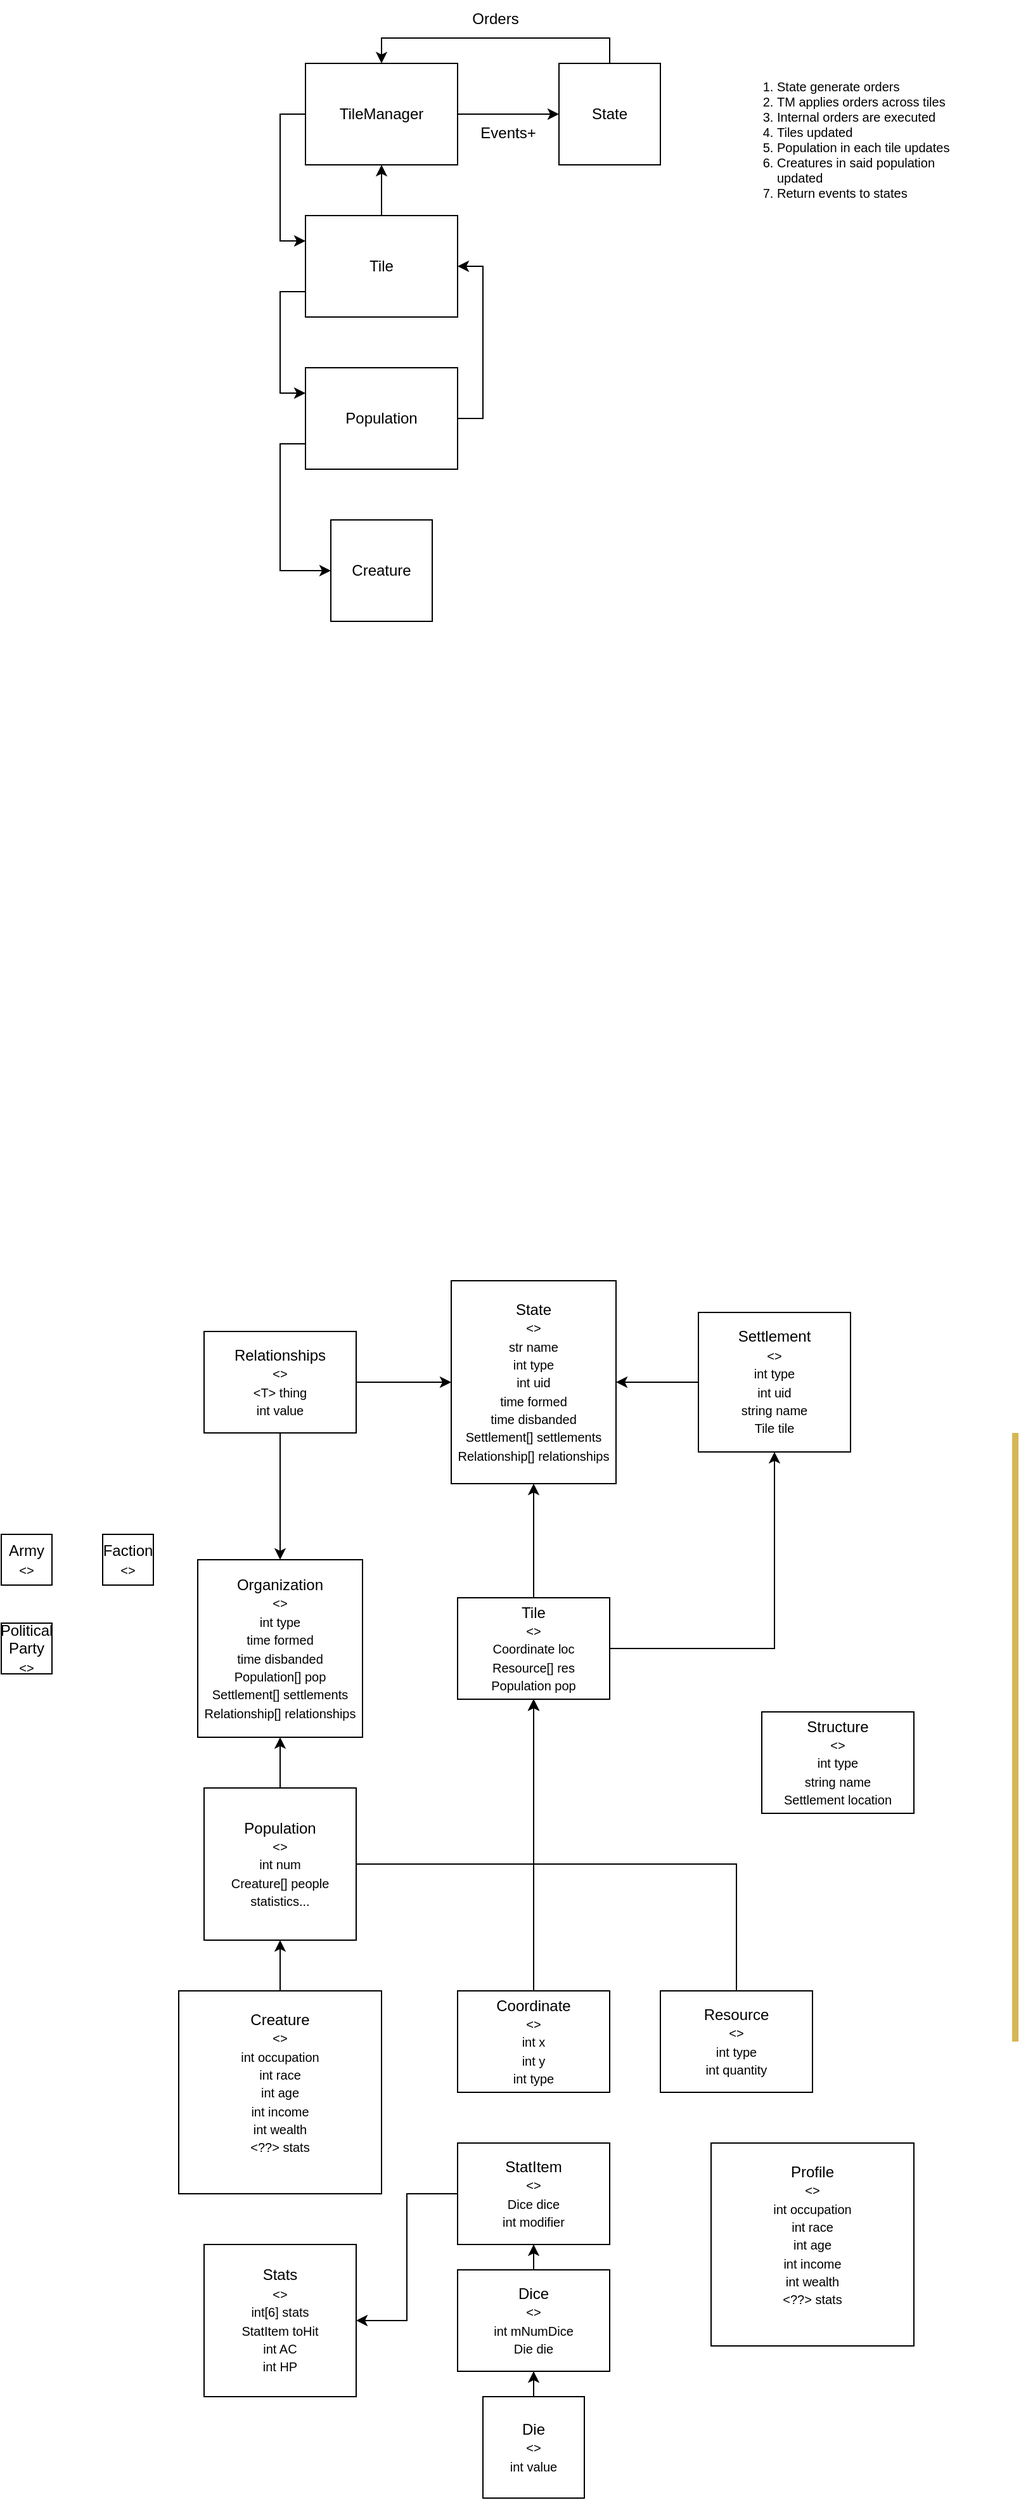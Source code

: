 <mxfile version="15.8.4" type="device"><diagram id="3Q9ebcww_oi2cdoAIhMX" name="Page-1"><mxGraphModel dx="692" dy="1533" grid="1" gridSize="10" guides="1" tooltips="1" connect="1" arrows="1" fold="1" page="1" pageScale="1" pageWidth="850" pageHeight="1100" math="0" shadow="0"><root><mxCell id="0"/><mxCell id="1" parent="0"/><mxCell id="3J7aBNTLC-o2Qiq0oeRt-71" value="" style="endArrow=none;html=1;fillColor=#fff2cc;strokeColor=#d6b656;strokeWidth=5;" parent="1" edge="1"><mxGeometry width="50" height="50" relative="1" as="geometry"><mxPoint x="840" y="520" as="sourcePoint"/><mxPoint x="840" y="40" as="targetPoint"/></mxGeometry></mxCell><mxCell id="Qi9zJSLzKcqyspZl6fgL-9" style="edgeStyle=orthogonalEdgeStyle;rounded=0;orthogonalLoop=1;jettySize=auto;html=1;entryX=0.5;entryY=1;entryDx=0;entryDy=0;" parent="1" source="Qi9zJSLzKcqyspZl6fgL-5" target="Qi9zJSLzKcqyspZl6fgL-8" edge="1"><mxGeometry relative="1" as="geometry"/></mxCell><mxCell id="CVnOBYojwo8TiDOG0o_c-4" style="edgeStyle=orthogonalEdgeStyle;rounded=0;orthogonalLoop=1;jettySize=auto;html=1;entryX=0.5;entryY=1;entryDx=0;entryDy=0;" parent="1" source="Qi9zJSLzKcqyspZl6fgL-5" target="5y2Dn79jt3bpW0L1SlqT-11" edge="1"><mxGeometry relative="1" as="geometry"/></mxCell><mxCell id="Qi9zJSLzKcqyspZl6fgL-5" value="Population&lt;br&gt;&lt;font style=&quot;font-size: 10px&quot;&gt;&amp;lt;&amp;gt;&lt;br&gt;int num&lt;br&gt;Creature[] people&lt;br&gt;statistics...&lt;br&gt;&lt;/font&gt;" style="rounded=0;whiteSpace=wrap;html=1;" parent="1" vertex="1"><mxGeometry x="200" y="320" width="120" height="120" as="geometry"/></mxCell><mxCell id="Qi9zJSLzKcqyspZl6fgL-7" style="edgeStyle=orthogonalEdgeStyle;rounded=0;orthogonalLoop=1;jettySize=auto;html=1;entryX=0.5;entryY=1;entryDx=0;entryDy=0;" parent="1" source="Qi9zJSLzKcqyspZl6fgL-6" target="Qi9zJSLzKcqyspZl6fgL-5" edge="1"><mxGeometry relative="1" as="geometry"/></mxCell><mxCell id="Qi9zJSLzKcqyspZl6fgL-6" value="Creature&lt;br style=&quot;font-size: 10px&quot;&gt;&lt;font style=&quot;font-size: 10px&quot;&gt;&amp;lt;&amp;gt;&lt;br&gt;int occupation&lt;br&gt;int race&lt;br&gt;int age&lt;br&gt;int income&lt;br&gt;int wealth&lt;br&gt;&amp;lt;??&amp;gt; stats&lt;br&gt;&lt;br&gt;&lt;/font&gt;" style="rounded=0;whiteSpace=wrap;html=1;align=center;" parent="1" vertex="1"><mxGeometry x="180" y="480" width="160" height="160" as="geometry"/></mxCell><mxCell id="Qi9zJSLzKcqyspZl6fgL-8" value="Organization&lt;br style=&quot;font-size: 10px&quot;&gt;&lt;font style=&quot;font-size: 10px&quot;&gt;&amp;lt;&amp;gt;&lt;br&gt;int type&lt;br&gt;time formed&lt;br&gt;time disbanded&lt;br&gt;Population[] pop&lt;br&gt;Settlement[] settlements&lt;br&gt;Relationship[] relationships&lt;br&gt;&lt;/font&gt;" style="rounded=0;whiteSpace=wrap;html=1;align=center;" parent="1" vertex="1"><mxGeometry x="195" y="140" width="130" height="140" as="geometry"/></mxCell><mxCell id="CVnOBYojwo8TiDOG0o_c-5" style="edgeStyle=orthogonalEdgeStyle;rounded=0;orthogonalLoop=1;jettySize=auto;html=1;entryX=0.5;entryY=1;entryDx=0;entryDy=0;" parent="1" source="Qi9zJSLzKcqyspZl6fgL-10" target="5y2Dn79jt3bpW0L1SlqT-11" edge="1"><mxGeometry relative="1" as="geometry"/></mxCell><mxCell id="Qi9zJSLzKcqyspZl6fgL-10" value="Coordinate&lt;br style=&quot;font-size: 10px&quot;&gt;&lt;font style=&quot;font-size: 10px&quot;&gt;&amp;lt;&amp;gt;&lt;br&gt;int x&lt;br&gt;int y&lt;br&gt;int type&lt;br&gt;&lt;/font&gt;" style="rounded=0;whiteSpace=wrap;html=1;align=center;" parent="1" vertex="1"><mxGeometry x="400" y="480" width="120" height="80" as="geometry"/></mxCell><mxCell id="Qi9zJSLzKcqyspZl6fgL-11" value="Structure&lt;br style=&quot;font-size: 10px&quot;&gt;&lt;font style=&quot;font-size: 10px&quot;&gt;&amp;lt;&amp;gt;&lt;br&gt;int type&lt;br&gt;string name&lt;br&gt;Settlement location&lt;br&gt;&lt;/font&gt;" style="rounded=0;whiteSpace=wrap;html=1;align=center;" parent="1" vertex="1"><mxGeometry x="640" y="260" width="120" height="80" as="geometry"/></mxCell><mxCell id="Qi9zJSLzKcqyspZl6fgL-13" value="Army&lt;br style=&quot;font-size: 10px&quot;&gt;&lt;font style=&quot;font-size: 10px&quot;&gt;&amp;lt;&amp;gt;&lt;br&gt;&lt;/font&gt;" style="rounded=0;whiteSpace=wrap;html=1;align=center;" parent="1" vertex="1"><mxGeometry x="40" y="120" width="40" height="40" as="geometry"/></mxCell><mxCell id="Qi9zJSLzKcqyspZl6fgL-14" value="Faction&lt;br style=&quot;font-size: 10px&quot;&gt;&lt;font style=&quot;font-size: 10px&quot;&gt;&amp;lt;&amp;gt;&lt;br&gt;&lt;/font&gt;" style="rounded=0;whiteSpace=wrap;html=1;align=center;" parent="1" vertex="1"><mxGeometry x="120" y="120" width="40" height="40" as="geometry"/></mxCell><mxCell id="Qi9zJSLzKcqyspZl6fgL-15" value="Political Party&lt;br style=&quot;font-size: 10px&quot;&gt;&lt;font style=&quot;font-size: 10px&quot;&gt;&amp;lt;&amp;gt;&lt;br&gt;&lt;/font&gt;" style="rounded=0;whiteSpace=wrap;html=1;align=center;" parent="1" vertex="1"><mxGeometry x="40" y="190" width="40" height="40" as="geometry"/></mxCell><mxCell id="Qi9zJSLzKcqyspZl6fgL-16" value="State&lt;br style=&quot;font-size: 10px&quot;&gt;&lt;font style=&quot;font-size: 10px&quot;&gt;&amp;lt;&amp;gt;&lt;br&gt;str name&lt;br&gt;int type&lt;br&gt;int uid&lt;br&gt;time formed&lt;br&gt;time disbanded&lt;br&gt;Settlement[] settlements&lt;br&gt;Relationship[] relationships&lt;br&gt;&lt;/font&gt;" style="rounded=0;whiteSpace=wrap;html=1;align=center;" parent="1" vertex="1"><mxGeometry x="395" y="-80" width="130" height="160" as="geometry"/></mxCell><mxCell id="Qi9zJSLzKcqyspZl6fgL-21" value="Stats&lt;br style=&quot;font-size: 10px&quot;&gt;&lt;font style=&quot;font-size: 10px&quot;&gt;&amp;lt;&amp;gt;&lt;br&gt;int[6] stats&lt;br&gt;StatItem toHit&lt;br&gt;int AC&lt;br&gt;int HP&lt;br&gt;&lt;/font&gt;" style="rounded=0;whiteSpace=wrap;html=1;align=center;" parent="1" vertex="1"><mxGeometry x="200" y="680" width="120" height="120" as="geometry"/></mxCell><mxCell id="5y2Dn79jt3bpW0L1SlqT-2" style="edgeStyle=orthogonalEdgeStyle;rounded=0;orthogonalLoop=1;jettySize=auto;html=1;entryX=0;entryY=0.5;entryDx=0;entryDy=0;" parent="1" source="5y2Dn79jt3bpW0L1SlqT-1" target="Qi9zJSLzKcqyspZl6fgL-16" edge="1"><mxGeometry relative="1" as="geometry"/></mxCell><mxCell id="5y2Dn79jt3bpW0L1SlqT-3" style="edgeStyle=orthogonalEdgeStyle;rounded=0;orthogonalLoop=1;jettySize=auto;html=1;entryX=0.5;entryY=0;entryDx=0;entryDy=0;" parent="1" source="5y2Dn79jt3bpW0L1SlqT-1" target="Qi9zJSLzKcqyspZl6fgL-8" edge="1"><mxGeometry relative="1" as="geometry"/></mxCell><mxCell id="5y2Dn79jt3bpW0L1SlqT-1" value="Relationships&lt;br style=&quot;font-size: 10px&quot;&gt;&lt;font style=&quot;font-size: 10px&quot;&gt;&amp;lt;&amp;gt;&lt;br&gt;&amp;lt;T&amp;gt; thing&lt;br&gt;int value&lt;br&gt;&lt;/font&gt;" style="rounded=0;whiteSpace=wrap;html=1;align=center;" parent="1" vertex="1"><mxGeometry x="200" y="-40" width="120" height="80" as="geometry"/></mxCell><mxCell id="5y2Dn79jt3bpW0L1SlqT-6" style="edgeStyle=orthogonalEdgeStyle;rounded=0;orthogonalLoop=1;jettySize=auto;html=1;entryX=0.5;entryY=1;entryDx=0;entryDy=0;" parent="1" source="5y2Dn79jt3bpW0L1SlqT-4" target="5y2Dn79jt3bpW0L1SlqT-5" edge="1"><mxGeometry relative="1" as="geometry"/></mxCell><mxCell id="5y2Dn79jt3bpW0L1SlqT-4" value="Die&lt;br style=&quot;font-size: 10px&quot;&gt;&lt;font style=&quot;font-size: 10px&quot;&gt;&amp;lt;&amp;gt;&lt;br&gt;int value&lt;br&gt;&lt;/font&gt;" style="rounded=0;whiteSpace=wrap;html=1;align=center;" parent="1" vertex="1"><mxGeometry x="420" y="800" width="80" height="80" as="geometry"/></mxCell><mxCell id="5y2Dn79jt3bpW0L1SlqT-9" style="edgeStyle=orthogonalEdgeStyle;rounded=0;orthogonalLoop=1;jettySize=auto;html=1;entryX=0.5;entryY=1;entryDx=0;entryDy=0;" parent="1" source="5y2Dn79jt3bpW0L1SlqT-5" target="5y2Dn79jt3bpW0L1SlqT-8" edge="1"><mxGeometry relative="1" as="geometry"/></mxCell><mxCell id="5y2Dn79jt3bpW0L1SlqT-5" value="Dice&lt;br style=&quot;font-size: 10px&quot;&gt;&lt;font style=&quot;font-size: 10px&quot;&gt;&amp;lt;&amp;gt;&lt;br&gt;int mNumDice&lt;br&gt;Die die&lt;br&gt;&lt;/font&gt;" style="rounded=0;whiteSpace=wrap;html=1;align=center;" parent="1" vertex="1"><mxGeometry x="400" y="700" width="120" height="80" as="geometry"/></mxCell><mxCell id="5y2Dn79jt3bpW0L1SlqT-10" style="edgeStyle=orthogonalEdgeStyle;rounded=0;orthogonalLoop=1;jettySize=auto;html=1;entryX=1;entryY=0.5;entryDx=0;entryDy=0;" parent="1" source="5y2Dn79jt3bpW0L1SlqT-8" target="Qi9zJSLzKcqyspZl6fgL-21" edge="1"><mxGeometry relative="1" as="geometry"/></mxCell><mxCell id="5y2Dn79jt3bpW0L1SlqT-8" value="StatItem&lt;br style=&quot;font-size: 10px&quot;&gt;&lt;font style=&quot;font-size: 10px&quot;&gt;&amp;lt;&amp;gt;&lt;br&gt;Dice dice&lt;br&gt;int modifier&lt;br&gt;&lt;/font&gt;" style="rounded=0;whiteSpace=wrap;html=1;align=center;" parent="1" vertex="1"><mxGeometry x="400" y="600" width="120" height="80" as="geometry"/></mxCell><mxCell id="CVnOBYojwo8TiDOG0o_c-3" style="edgeStyle=orthogonalEdgeStyle;rounded=0;orthogonalLoop=1;jettySize=auto;html=1;entryX=0.5;entryY=1;entryDx=0;entryDy=0;" parent="1" source="5y2Dn79jt3bpW0L1SlqT-11" target="Qi9zJSLzKcqyspZl6fgL-16" edge="1"><mxGeometry relative="1" as="geometry"/></mxCell><mxCell id="CVnOBYojwo8TiDOG0o_c-9" style="edgeStyle=orthogonalEdgeStyle;rounded=0;orthogonalLoop=1;jettySize=auto;html=1;entryX=0.5;entryY=1;entryDx=0;entryDy=0;" parent="1" source="5y2Dn79jt3bpW0L1SlqT-11" target="CVnOBYojwo8TiDOG0o_c-8" edge="1"><mxGeometry relative="1" as="geometry"/></mxCell><mxCell id="5y2Dn79jt3bpW0L1SlqT-11" value="&lt;font&gt;Tile&lt;br&gt;&lt;/font&gt;&lt;font style=&quot;font-size: 10px&quot;&gt;&amp;lt;&amp;gt;&lt;br&gt;Coordinate loc&lt;br&gt;Resource[] res&lt;br&gt;Population pop&lt;br&gt;&lt;/font&gt;" style="rounded=0;whiteSpace=wrap;html=1;align=center;" parent="1" vertex="1"><mxGeometry x="400" y="170" width="120" height="80" as="geometry"/></mxCell><mxCell id="DqNBcShus6b2SGSt1kIL-5" style="edgeStyle=orthogonalEdgeStyle;rounded=0;orthogonalLoop=1;jettySize=auto;html=1;exitX=0;exitY=0.5;exitDx=0;exitDy=0;entryX=0;entryY=0.25;entryDx=0;entryDy=0;" edge="1" parent="1" source="_EHcrLrGcSsGls9eiYFl-2" target="DqNBcShus6b2SGSt1kIL-2"><mxGeometry relative="1" as="geometry"><Array as="points"><mxPoint x="260" y="-1000"/><mxPoint x="260" y="-900"/></Array></mxGeometry></mxCell><mxCell id="DqNBcShus6b2SGSt1kIL-10" style="edgeStyle=orthogonalEdgeStyle;rounded=0;orthogonalLoop=1;jettySize=auto;html=1;entryX=0;entryY=0.5;entryDx=0;entryDy=0;" edge="1" parent="1" source="_EHcrLrGcSsGls9eiYFl-2" target="DqNBcShus6b2SGSt1kIL-1"><mxGeometry relative="1" as="geometry"/></mxCell><mxCell id="_EHcrLrGcSsGls9eiYFl-2" value="&lt;div&gt;TileManager&lt;/div&gt;" style="rounded=0;whiteSpace=wrap;html=1;align=center;" parent="1" vertex="1"><mxGeometry x="280" y="-1040" width="120" height="80" as="geometry"/></mxCell><mxCell id="CVnOBYojwo8TiDOG0o_c-6" style="edgeStyle=orthogonalEdgeStyle;rounded=0;orthogonalLoop=1;jettySize=auto;html=1;entryX=0.5;entryY=1;entryDx=0;entryDy=0;" parent="1" source="_EHcrLrGcSsGls9eiYFl-3" target="5y2Dn79jt3bpW0L1SlqT-11" edge="1"><mxGeometry relative="1" as="geometry"><Array as="points"><mxPoint x="620" y="380"/><mxPoint x="460" y="380"/></Array></mxGeometry></mxCell><mxCell id="_EHcrLrGcSsGls9eiYFl-3" value="&lt;font&gt;Resource&lt;br&gt;&lt;/font&gt;&lt;font style=&quot;font-size: 10px&quot;&gt;&amp;lt;&amp;gt;&lt;br&gt;int type&lt;br&gt;int quantity&lt;br&gt;&lt;/font&gt;" style="rounded=0;whiteSpace=wrap;html=1;align=center;" parent="1" vertex="1"><mxGeometry x="560" y="480" width="120" height="80" as="geometry"/></mxCell><mxCell id="CVnOBYojwo8TiDOG0o_c-10" style="edgeStyle=orthogonalEdgeStyle;rounded=0;orthogonalLoop=1;jettySize=auto;html=1;entryX=1;entryY=0.5;entryDx=0;entryDy=0;" parent="1" source="CVnOBYojwo8TiDOG0o_c-8" target="Qi9zJSLzKcqyspZl6fgL-16" edge="1"><mxGeometry relative="1" as="geometry"/></mxCell><mxCell id="CVnOBYojwo8TiDOG0o_c-8" value="&lt;font&gt;Settlement&lt;br&gt;&lt;/font&gt;&lt;font style=&quot;font-size: 10px&quot;&gt;&amp;lt;&amp;gt;&lt;br&gt;int type&lt;br&gt;int uid&lt;br&gt;string name&lt;br&gt;Tile tile&lt;br&gt;&lt;/font&gt;" style="rounded=0;whiteSpace=wrap;html=1;align=center;" parent="1" vertex="1"><mxGeometry x="590" y="-55" width="120" height="110" as="geometry"/></mxCell><mxCell id="FVD6rt0lsFbEPQFhaBXb-1" value="Profile&lt;br style=&quot;font-size: 10px&quot;&gt;&lt;font style=&quot;font-size: 10px&quot;&gt;&amp;lt;&amp;gt;&lt;br&gt;int occupation&lt;br&gt;int race&lt;br&gt;int age&lt;br&gt;int income&lt;br&gt;int wealth&lt;br&gt;&amp;lt;??&amp;gt; stats&lt;br&gt;&lt;br&gt;&lt;/font&gt;" style="rounded=0;whiteSpace=wrap;html=1;align=center;" parent="1" vertex="1"><mxGeometry x="600" y="600" width="160" height="160" as="geometry"/></mxCell><mxCell id="DqNBcShus6b2SGSt1kIL-11" style="edgeStyle=orthogonalEdgeStyle;rounded=0;orthogonalLoop=1;jettySize=auto;html=1;entryX=0.5;entryY=0;entryDx=0;entryDy=0;" edge="1" parent="1" source="DqNBcShus6b2SGSt1kIL-1" target="_EHcrLrGcSsGls9eiYFl-2"><mxGeometry relative="1" as="geometry"><Array as="points"><mxPoint x="520" y="-1060"/><mxPoint x="340" y="-1060"/></Array></mxGeometry></mxCell><mxCell id="DqNBcShus6b2SGSt1kIL-1" value="&lt;div&gt;State&lt;/div&gt;" style="rounded=0;whiteSpace=wrap;html=1;align=center;" vertex="1" parent="1"><mxGeometry x="480" y="-1040" width="80" height="80" as="geometry"/></mxCell><mxCell id="DqNBcShus6b2SGSt1kIL-6" style="edgeStyle=orthogonalEdgeStyle;rounded=0;orthogonalLoop=1;jettySize=auto;html=1;entryX=0;entryY=0.25;entryDx=0;entryDy=0;exitX=0;exitY=0.75;exitDx=0;exitDy=0;" edge="1" parent="1" source="DqNBcShus6b2SGSt1kIL-2" target="DqNBcShus6b2SGSt1kIL-3"><mxGeometry relative="1" as="geometry"><Array as="points"><mxPoint x="260" y="-860"/><mxPoint x="260" y="-780"/></Array></mxGeometry></mxCell><mxCell id="DqNBcShus6b2SGSt1kIL-9" style="edgeStyle=orthogonalEdgeStyle;rounded=0;orthogonalLoop=1;jettySize=auto;html=1;entryX=0.5;entryY=1;entryDx=0;entryDy=0;" edge="1" parent="1" source="DqNBcShus6b2SGSt1kIL-2" target="_EHcrLrGcSsGls9eiYFl-2"><mxGeometry relative="1" as="geometry"/></mxCell><mxCell id="DqNBcShus6b2SGSt1kIL-2" value="&lt;div&gt;Tile&lt;/div&gt;" style="rounded=0;whiteSpace=wrap;html=1;align=center;" vertex="1" parent="1"><mxGeometry x="280" y="-920" width="120" height="80" as="geometry"/></mxCell><mxCell id="DqNBcShus6b2SGSt1kIL-7" style="edgeStyle=orthogonalEdgeStyle;rounded=0;orthogonalLoop=1;jettySize=auto;html=1;entryX=0;entryY=0.5;entryDx=0;entryDy=0;exitX=0;exitY=0.75;exitDx=0;exitDy=0;" edge="1" parent="1" source="DqNBcShus6b2SGSt1kIL-3" target="DqNBcShus6b2SGSt1kIL-4"><mxGeometry relative="1" as="geometry"><Array as="points"><mxPoint x="260" y="-740"/><mxPoint x="260" y="-640"/></Array></mxGeometry></mxCell><mxCell id="DqNBcShus6b2SGSt1kIL-8" style="edgeStyle=orthogonalEdgeStyle;rounded=0;orthogonalLoop=1;jettySize=auto;html=1;entryX=1;entryY=0.5;entryDx=0;entryDy=0;" edge="1" parent="1" source="DqNBcShus6b2SGSt1kIL-3" target="DqNBcShus6b2SGSt1kIL-2"><mxGeometry relative="1" as="geometry"><Array as="points"><mxPoint x="420" y="-760"/><mxPoint x="420" y="-880"/></Array></mxGeometry></mxCell><mxCell id="DqNBcShus6b2SGSt1kIL-3" value="&lt;div&gt;Population&lt;/div&gt;" style="rounded=0;whiteSpace=wrap;html=1;align=center;" vertex="1" parent="1"><mxGeometry x="280" y="-800" width="120" height="80" as="geometry"/></mxCell><mxCell id="DqNBcShus6b2SGSt1kIL-4" value="&lt;div&gt;Creature&lt;/div&gt;" style="rounded=0;whiteSpace=wrap;html=1;align=center;" vertex="1" parent="1"><mxGeometry x="300" y="-680" width="80" height="80" as="geometry"/></mxCell><mxCell id="DqNBcShus6b2SGSt1kIL-12" value="Orders" style="text;html=1;strokeColor=none;fillColor=none;align=center;verticalAlign=middle;whiteSpace=wrap;rounded=0;" vertex="1" parent="1"><mxGeometry x="400" y="-1090" width="60" height="30" as="geometry"/></mxCell><mxCell id="DqNBcShus6b2SGSt1kIL-13" value="Events+" style="text;html=1;strokeColor=none;fillColor=none;align=center;verticalAlign=middle;whiteSpace=wrap;rounded=0;" vertex="1" parent="1"><mxGeometry x="410" y="-1000" width="60" height="30" as="geometry"/></mxCell><mxCell id="DqNBcShus6b2SGSt1kIL-15" value="&lt;ol style=&quot;font-size: 10px&quot;&gt;&lt;li&gt;State generate orders&lt;/li&gt;&lt;li&gt;TM applies orders across tiles&lt;/li&gt;&lt;li&gt;Internal orders are executed&lt;/li&gt;&lt;li&gt;Tiles updated&lt;/li&gt;&lt;li&gt;Population in each tile updates&lt;/li&gt;&lt;li&gt;Creatures in said population updated&lt;/li&gt;&lt;li&gt;Return events to states&lt;/li&gt;&lt;/ol&gt;" style="text;html=1;strokeColor=none;fillColor=none;align=left;verticalAlign=middle;whiteSpace=wrap;rounded=0;" vertex="1" parent="1"><mxGeometry x="610" y="-1040" width="180" height="120" as="geometry"/></mxCell></root></mxGraphModel></diagram></mxfile>